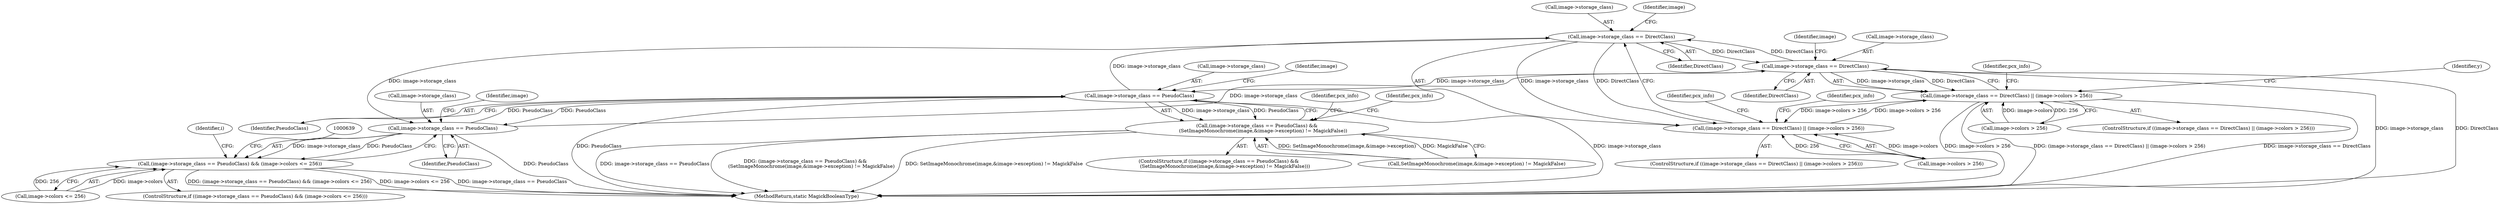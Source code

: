digraph "0_ImageMagick_560e6e512961008938aa1d1b9aab06347b1c8f9b@pointer" {
"1000416" [label="(Call,image->storage_class == DirectClass)"];
"1000297" [label="(Call,image->storage_class == PseudoClass)"];
"1000728" [label="(Call,image->storage_class == DirectClass)"];
"1000578" [label="(Call,image->storage_class == PseudoClass)"];
"1000416" [label="(Call,image->storage_class == DirectClass)"];
"1000415" [label="(Call,(image->storage_class == DirectClass) || (image->colors > 256))"];
"1000727" [label="(Call,(image->storage_class == DirectClass) || (image->colors > 256))"];
"1000296" [label="(Call,(image->storage_class == PseudoClass) &&\n        (SetImageMonochrome(image,&image->exception) != MagickFalse))"];
"1000577" [label="(Call,(image->storage_class == PseudoClass) && (image->colors <= 256))"];
"1000421" [label="(Call,image->colors > 256)"];
"1000576" [label="(ControlStructure,if ((image->storage_class == PseudoClass) && (image->colors <= 256)))"];
"1000590" [label="(Identifier,i)"];
"1000414" [label="(ControlStructure,if ((image->storage_class == DirectClass) || (image->colors > 256)))"];
"1000302" [label="(Call,SetImageMonochrome(image,&image->exception) != MagickFalse)"];
"1000417" [label="(Call,image->storage_class)"];
"1000733" [label="(Call,image->colors > 256)"];
"1000577" [label="(Call,(image->storage_class == PseudoClass) && (image->colors <= 256))"];
"1000317" [label="(Identifier,pcx_info)"];
"1000579" [label="(Call,image->storage_class)"];
"1000423" [label="(Identifier,image)"];
"1000727" [label="(Call,(image->storage_class == DirectClass) || (image->colors > 256))"];
"1000728" [label="(Call,image->storage_class == DirectClass)"];
"1000444" [label="(Identifier,pcx_info)"];
"1000304" [label="(Identifier,image)"];
"1000296" [label="(Call,(image->storage_class == PseudoClass) &&\n        (SetImageMonochrome(image,&image->exception) != MagickFalse))"];
"1000416" [label="(Call,image->storage_class == DirectClass)"];
"1000295" [label="(ControlStructure,if ((image->storage_class == PseudoClass) &&\n        (SetImageMonochrome(image,&image->exception) != MagickFalse)))"];
"1000578" [label="(Call,image->storage_class == PseudoClass)"];
"1000735" [label="(Identifier,image)"];
"1000297" [label="(Call,image->storage_class == PseudoClass)"];
"1000415" [label="(Call,(image->storage_class == DirectClass) || (image->colors > 256))"];
"1000420" [label="(Identifier,DirectClass)"];
"1000312" [label="(Identifier,pcx_info)"];
"1000940" [label="(Identifier,pcx_info)"];
"1000301" [label="(Identifier,PseudoClass)"];
"1000585" [label="(Identifier,image)"];
"1000298" [label="(Call,image->storage_class)"];
"1000732" [label="(Identifier,DirectClass)"];
"1001350" [label="(MethodReturn,static MagickBooleanType)"];
"1000726" [label="(ControlStructure,if ((image->storage_class == DirectClass) || (image->colors > 256)))"];
"1000741" [label="(Identifier,y)"];
"1000583" [label="(Call,image->colors <= 256)"];
"1000429" [label="(Identifier,pcx_info)"];
"1000729" [label="(Call,image->storage_class)"];
"1000582" [label="(Identifier,PseudoClass)"];
"1000416" -> "1000415"  [label="AST: "];
"1000416" -> "1000420"  [label="CFG: "];
"1000417" -> "1000416"  [label="AST: "];
"1000420" -> "1000416"  [label="AST: "];
"1000423" -> "1000416"  [label="CFG: "];
"1000415" -> "1000416"  [label="CFG: "];
"1000416" -> "1000415"  [label="DDG: image->storage_class"];
"1000416" -> "1000415"  [label="DDG: DirectClass"];
"1000297" -> "1000416"  [label="DDG: image->storage_class"];
"1000728" -> "1000416"  [label="DDG: DirectClass"];
"1000416" -> "1000578"  [label="DDG: image->storage_class"];
"1000416" -> "1000728"  [label="DDG: DirectClass"];
"1000297" -> "1000296"  [label="AST: "];
"1000297" -> "1000301"  [label="CFG: "];
"1000298" -> "1000297"  [label="AST: "];
"1000301" -> "1000297"  [label="AST: "];
"1000304" -> "1000297"  [label="CFG: "];
"1000296" -> "1000297"  [label="CFG: "];
"1000297" -> "1001350"  [label="DDG: image->storage_class"];
"1000297" -> "1001350"  [label="DDG: PseudoClass"];
"1000297" -> "1000296"  [label="DDG: image->storage_class"];
"1000297" -> "1000296"  [label="DDG: PseudoClass"];
"1000728" -> "1000297"  [label="DDG: image->storage_class"];
"1000578" -> "1000297"  [label="DDG: PseudoClass"];
"1000297" -> "1000578"  [label="DDG: PseudoClass"];
"1000728" -> "1000727"  [label="AST: "];
"1000728" -> "1000732"  [label="CFG: "];
"1000729" -> "1000728"  [label="AST: "];
"1000732" -> "1000728"  [label="AST: "];
"1000735" -> "1000728"  [label="CFG: "];
"1000727" -> "1000728"  [label="CFG: "];
"1000728" -> "1001350"  [label="DDG: image->storage_class"];
"1000728" -> "1001350"  [label="DDG: DirectClass"];
"1000728" -> "1000727"  [label="DDG: image->storage_class"];
"1000728" -> "1000727"  [label="DDG: DirectClass"];
"1000578" -> "1000728"  [label="DDG: image->storage_class"];
"1000578" -> "1000577"  [label="AST: "];
"1000578" -> "1000582"  [label="CFG: "];
"1000579" -> "1000578"  [label="AST: "];
"1000582" -> "1000578"  [label="AST: "];
"1000585" -> "1000578"  [label="CFG: "];
"1000577" -> "1000578"  [label="CFG: "];
"1000578" -> "1001350"  [label="DDG: PseudoClass"];
"1000578" -> "1000577"  [label="DDG: image->storage_class"];
"1000578" -> "1000577"  [label="DDG: PseudoClass"];
"1000415" -> "1000414"  [label="AST: "];
"1000415" -> "1000421"  [label="CFG: "];
"1000421" -> "1000415"  [label="AST: "];
"1000429" -> "1000415"  [label="CFG: "];
"1000444" -> "1000415"  [label="CFG: "];
"1000727" -> "1000415"  [label="DDG: image->colors > 256"];
"1000421" -> "1000415"  [label="DDG: image->colors"];
"1000421" -> "1000415"  [label="DDG: 256"];
"1000415" -> "1000727"  [label="DDG: image->colors > 256"];
"1000727" -> "1000726"  [label="AST: "];
"1000727" -> "1000733"  [label="CFG: "];
"1000733" -> "1000727"  [label="AST: "];
"1000741" -> "1000727"  [label="CFG: "];
"1000940" -> "1000727"  [label="CFG: "];
"1000727" -> "1001350"  [label="DDG: (image->storage_class == DirectClass) || (image->colors > 256)"];
"1000727" -> "1001350"  [label="DDG: image->storage_class == DirectClass"];
"1000727" -> "1001350"  [label="DDG: image->colors > 256"];
"1000733" -> "1000727"  [label="DDG: image->colors"];
"1000733" -> "1000727"  [label="DDG: 256"];
"1000296" -> "1000295"  [label="AST: "];
"1000296" -> "1000302"  [label="CFG: "];
"1000302" -> "1000296"  [label="AST: "];
"1000312" -> "1000296"  [label="CFG: "];
"1000317" -> "1000296"  [label="CFG: "];
"1000296" -> "1001350"  [label="DDG: (image->storage_class == PseudoClass) &&\n        (SetImageMonochrome(image,&image->exception) != MagickFalse)"];
"1000296" -> "1001350"  [label="DDG: SetImageMonochrome(image,&image->exception) != MagickFalse"];
"1000296" -> "1001350"  [label="DDG: image->storage_class == PseudoClass"];
"1000302" -> "1000296"  [label="DDG: SetImageMonochrome(image,&image->exception)"];
"1000302" -> "1000296"  [label="DDG: MagickFalse"];
"1000577" -> "1000576"  [label="AST: "];
"1000577" -> "1000583"  [label="CFG: "];
"1000583" -> "1000577"  [label="AST: "];
"1000590" -> "1000577"  [label="CFG: "];
"1000639" -> "1000577"  [label="CFG: "];
"1000577" -> "1001350"  [label="DDG: (image->storage_class == PseudoClass) && (image->colors <= 256)"];
"1000577" -> "1001350"  [label="DDG: image->colors <= 256"];
"1000577" -> "1001350"  [label="DDG: image->storage_class == PseudoClass"];
"1000583" -> "1000577"  [label="DDG: image->colors"];
"1000583" -> "1000577"  [label="DDG: 256"];
}

